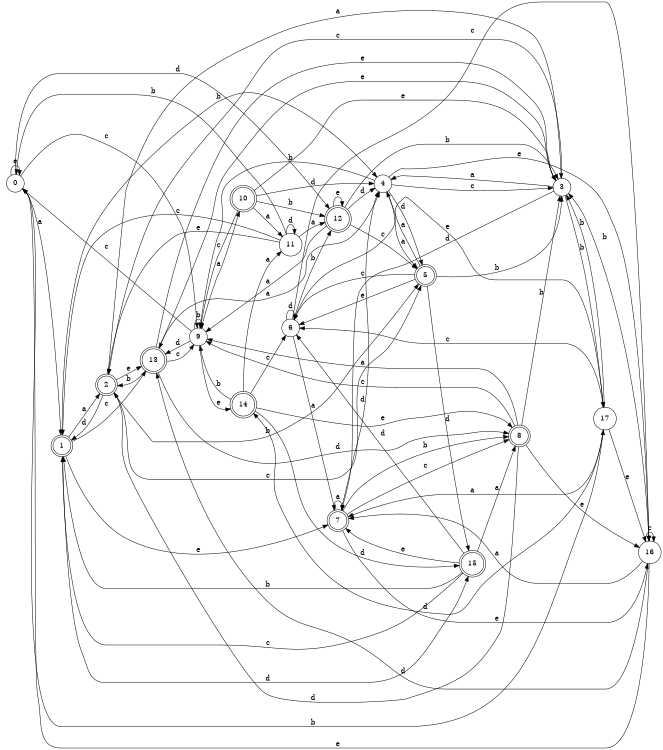 digraph n15_10 {
__start0 [label="" shape="none"];

rankdir=LR;
size="8,5";

s0 [style="filled", color="black", fillcolor="white" shape="circle", label="0"];
s1 [style="rounded,filled", color="black", fillcolor="white" shape="doublecircle", label="1"];
s2 [style="rounded,filled", color="black", fillcolor="white" shape="doublecircle", label="2"];
s3 [style="filled", color="black", fillcolor="white" shape="circle", label="3"];
s4 [style="filled", color="black", fillcolor="white" shape="circle", label="4"];
s5 [style="rounded,filled", color="black", fillcolor="white" shape="doublecircle", label="5"];
s6 [style="filled", color="black", fillcolor="white" shape="circle", label="6"];
s7 [style="rounded,filled", color="black", fillcolor="white" shape="doublecircle", label="7"];
s8 [style="rounded,filled", color="black", fillcolor="white" shape="doublecircle", label="8"];
s9 [style="filled", color="black", fillcolor="white" shape="circle", label="9"];
s10 [style="rounded,filled", color="black", fillcolor="white" shape="doublecircle", label="10"];
s11 [style="filled", color="black", fillcolor="white" shape="circle", label="11"];
s12 [style="rounded,filled", color="black", fillcolor="white" shape="doublecircle", label="12"];
s13 [style="rounded,filled", color="black", fillcolor="white" shape="doublecircle", label="13"];
s14 [style="rounded,filled", color="black", fillcolor="white" shape="doublecircle", label="14"];
s15 [style="rounded,filled", color="black", fillcolor="white" shape="doublecircle", label="15"];
s16 [style="filled", color="black", fillcolor="white" shape="circle", label="16"];
s17 [style="filled", color="black", fillcolor="white" shape="circle", label="17"];
s0 -> s1 [label="a"];
s0 -> s17 [label="b"];
s0 -> s9 [label="c"];
s0 -> s12 [label="d"];
s0 -> s0 [label="e"];
s1 -> s2 [label="a"];
s1 -> s4 [label="b"];
s1 -> s13 [label="c"];
s1 -> s15 [label="d"];
s1 -> s7 [label="e"];
s2 -> s3 [label="a"];
s2 -> s5 [label="b"];
s2 -> s5 [label="c"];
s2 -> s1 [label="d"];
s2 -> s13 [label="e"];
s3 -> s4 [label="a"];
s3 -> s17 [label="b"];
s3 -> s2 [label="c"];
s3 -> s7 [label="d"];
s3 -> s13 [label="e"];
s4 -> s5 [label="a"];
s4 -> s9 [label="b"];
s4 -> s3 [label="c"];
s4 -> s5 [label="d"];
s4 -> s16 [label="e"];
s5 -> s4 [label="a"];
s5 -> s3 [label="b"];
s5 -> s6 [label="c"];
s5 -> s15 [label="d"];
s5 -> s6 [label="e"];
s6 -> s7 [label="a"];
s6 -> s12 [label="b"];
s6 -> s16 [label="c"];
s6 -> s6 [label="d"];
s6 -> s17 [label="e"];
s7 -> s7 [label="a"];
s7 -> s8 [label="b"];
s7 -> s8 [label="c"];
s7 -> s4 [label="d"];
s7 -> s16 [label="e"];
s8 -> s9 [label="a"];
s8 -> s3 [label="b"];
s8 -> s9 [label="c"];
s8 -> s2 [label="d"];
s8 -> s16 [label="e"];
s9 -> s10 [label="a"];
s9 -> s9 [label="b"];
s9 -> s0 [label="c"];
s9 -> s13 [label="d"];
s9 -> s14 [label="e"];
s10 -> s11 [label="a"];
s10 -> s12 [label="b"];
s10 -> s9 [label="c"];
s10 -> s4 [label="d"];
s10 -> s3 [label="e"];
s11 -> s12 [label="a"];
s11 -> s0 [label="b"];
s11 -> s1 [label="c"];
s11 -> s11 [label="d"];
s11 -> s2 [label="e"];
s12 -> s9 [label="a"];
s12 -> s3 [label="b"];
s12 -> s5 [label="c"];
s12 -> s4 [label="d"];
s12 -> s12 [label="e"];
s13 -> s4 [label="a"];
s13 -> s2 [label="b"];
s13 -> s9 [label="c"];
s13 -> s8 [label="d"];
s13 -> s3 [label="e"];
s14 -> s11 [label="a"];
s14 -> s9 [label="b"];
s14 -> s6 [label="c"];
s14 -> s15 [label="d"];
s14 -> s8 [label="e"];
s15 -> s8 [label="a"];
s15 -> s1 [label="b"];
s15 -> s1 [label="c"];
s15 -> s6 [label="d"];
s15 -> s7 [label="e"];
s16 -> s7 [label="a"];
s16 -> s3 [label="b"];
s16 -> s16 [label="c"];
s16 -> s13 [label="d"];
s16 -> s0 [label="e"];
s17 -> s7 [label="a"];
s17 -> s3 [label="b"];
s17 -> s6 [label="c"];
s17 -> s14 [label="d"];
s17 -> s16 [label="e"];

}